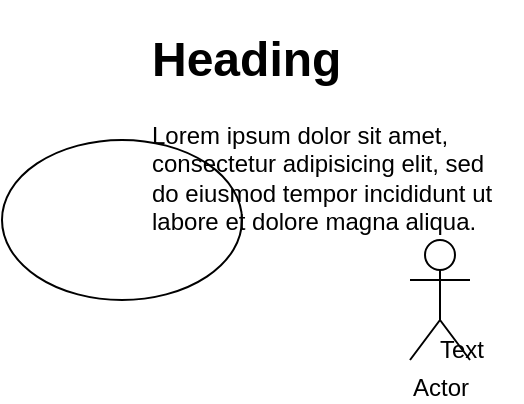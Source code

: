 <mxfile version="20.5.2" type="github"><diagram id="gQX0JnDklRtMckjCPTlm" name="Сторінка-1"><mxGraphModel dx="946" dy="622" grid="1" gridSize="10" guides="1" tooltips="1" connect="1" arrows="1" fold="1" page="1" pageScale="1" pageWidth="827" pageHeight="1169" math="0" shadow="0"><root><mxCell id="0"/><mxCell id="1" parent="0"/><mxCell id="BB3z2SoVnPq-PMJ3uEdV-2" value="Actor" style="shape=umlActor;verticalLabelPosition=bottom;verticalAlign=top;html=1;" parent="1" vertex="1"><mxGeometry x="384" y="270" width="30" height="60" as="geometry"/></mxCell><mxCell id="a6uKqOmjyo-eDSwwPtvD-1" value="Text" style="text;html=1;strokeColor=none;fillColor=none;align=center;verticalAlign=middle;whiteSpace=wrap;rounded=0;" vertex="1" parent="1"><mxGeometry x="380" y="310" width="60" height="30" as="geometry"/></mxCell><mxCell id="a6uKqOmjyo-eDSwwPtvD-2" value="" style="ellipse;whiteSpace=wrap;html=1;" vertex="1" parent="1"><mxGeometry x="180" y="220" width="120" height="80" as="geometry"/></mxCell><mxCell id="a6uKqOmjyo-eDSwwPtvD-3" value="&lt;h1&gt;Heading&lt;/h1&gt;&lt;p&gt;Lorem ipsum dolor sit amet, consectetur adipisicing elit, sed do eiusmod tempor incididunt ut labore et dolore magna aliqua.&lt;/p&gt;" style="text;html=1;strokeColor=none;fillColor=none;spacing=5;spacingTop=-20;whiteSpace=wrap;overflow=hidden;rounded=0;" vertex="1" parent="1"><mxGeometry x="250" y="160" width="190" height="120" as="geometry"/></mxCell></root></mxGraphModel></diagram></mxfile>